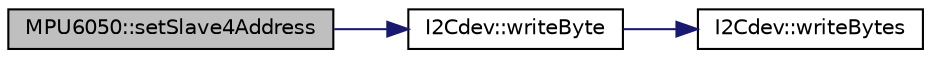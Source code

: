 digraph "MPU6050::setSlave4Address"
{
  edge [fontname="Helvetica",fontsize="10",labelfontname="Helvetica",labelfontsize="10"];
  node [fontname="Helvetica",fontsize="10",shape=record];
  rankdir="LR";
  Node1193 [label="MPU6050::setSlave4Address",height=0.2,width=0.4,color="black", fillcolor="grey75", style="filled", fontcolor="black"];
  Node1193 -> Node1194 [color="midnightblue",fontsize="10",style="solid",fontname="Helvetica"];
  Node1194 [label="I2Cdev::writeByte",height=0.2,width=0.4,color="black", fillcolor="white", style="filled",URL="$class_i2_cdev.html#aeb297637ef985cd562da465ba61b7042",tooltip="Write single byte to an 8-bit device register. "];
  Node1194 -> Node1195 [color="midnightblue",fontsize="10",style="solid",fontname="Helvetica"];
  Node1195 [label="I2Cdev::writeBytes",height=0.2,width=0.4,color="black", fillcolor="white", style="filled",URL="$class_i2_cdev.html#aa4e39cac6c0eac5112f9132084bcc93e"];
}

